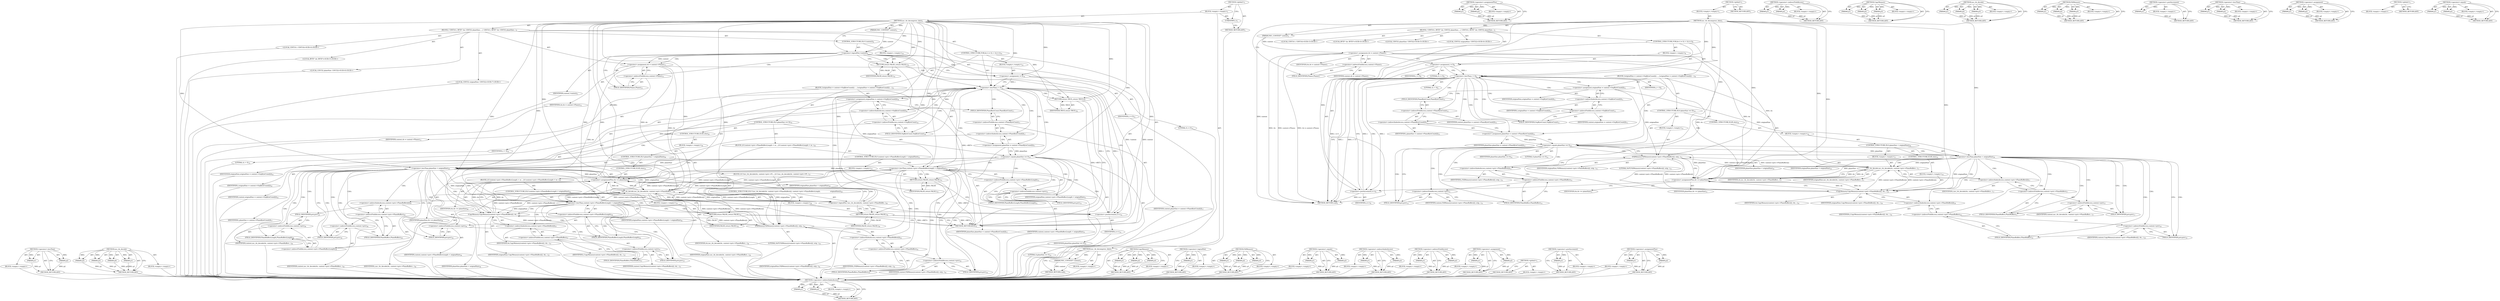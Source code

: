 digraph "&lt;operator&gt;.assignmentPlus" {
vulnerable_136 [label=<(METHOD,&lt;operator&gt;.indirectIndexAccess)>];
vulnerable_137 [label=<(PARAM,p1)>];
vulnerable_138 [label=<(PARAM,p2)>];
vulnerable_139 [label=<(BLOCK,&lt;empty&gt;,&lt;empty&gt;)>];
vulnerable_140 [label=<(METHOD_RETURN,ANY)>];
vulnerable_164 [label=<(METHOD,&lt;operator&gt;.assignmentPlus)>];
vulnerable_165 [label=<(PARAM,p1)>];
vulnerable_166 [label=<(PARAM,p2)>];
vulnerable_167 [label=<(BLOCK,&lt;empty&gt;,&lt;empty&gt;)>];
vulnerable_168 [label=<(METHOD_RETURN,ANY)>];
vulnerable_6 [label=<(METHOD,&lt;global&gt;)<SUB>1</SUB>>];
vulnerable_7 [label=<(BLOCK,&lt;empty&gt;,&lt;empty&gt;)<SUB>1</SUB>>];
vulnerable_8 [label=<(METHOD,nsc_rle_decompress_data)<SUB>1</SUB>>];
vulnerable_9 [label=<(PARAM,NSC_CONTEXT* context)<SUB>1</SUB>>];
vulnerable_10 [label=<(BLOCK,{
 	UINT16 i;
 	BYTE* rle;
 	UINT32 planeSize;
...,{
 	UINT16 i;
 	BYTE* rle;
 	UINT32 planeSize;
...)<SUB>2</SUB>>];
vulnerable_11 [label="<(LOCAL,UINT16 i: UINT16)<SUB>3</SUB>>"];
vulnerable_12 [label="<(LOCAL,BYTE* rle: BYTE*)<SUB>4</SUB>>"];
vulnerable_13 [label="<(LOCAL,UINT32 planeSize: UINT32)<SUB>5</SUB>>"];
vulnerable_14 [label="<(LOCAL,UINT32 originalSize: UINT32)<SUB>6</SUB>>"];
vulnerable_15 [label=<(&lt;operator&gt;.assignment,rle = context-&gt;Planes)<SUB>7</SUB>>];
vulnerable_16 [label=<(IDENTIFIER,rle,rle = context-&gt;Planes)<SUB>7</SUB>>];
vulnerable_17 [label=<(&lt;operator&gt;.indirectFieldAccess,context-&gt;Planes)<SUB>7</SUB>>];
vulnerable_18 [label=<(IDENTIFIER,context,rle = context-&gt;Planes)<SUB>7</SUB>>];
vulnerable_19 [label=<(FIELD_IDENTIFIER,Planes,Planes)<SUB>7</SUB>>];
vulnerable_20 [label=<(CONTROL_STRUCTURE,FOR,for (i = 0;i &lt; 4;i++))<SUB>9</SUB>>];
vulnerable_21 [label=<(BLOCK,&lt;empty&gt;,&lt;empty&gt;)<SUB>9</SUB>>];
vulnerable_22 [label=<(&lt;operator&gt;.assignment,i = 0)<SUB>9</SUB>>];
vulnerable_23 [label=<(IDENTIFIER,i,i = 0)<SUB>9</SUB>>];
vulnerable_24 [label=<(LITERAL,0,i = 0)<SUB>9</SUB>>];
vulnerable_25 [label=<(&lt;operator&gt;.lessThan,i &lt; 4)<SUB>9</SUB>>];
vulnerable_26 [label=<(IDENTIFIER,i,i &lt; 4)<SUB>9</SUB>>];
vulnerable_27 [label=<(LITERAL,4,i &lt; 4)<SUB>9</SUB>>];
vulnerable_28 [label=<(&lt;operator&gt;.postIncrement,i++)<SUB>9</SUB>>];
vulnerable_29 [label=<(IDENTIFIER,i,i++)<SUB>9</SUB>>];
vulnerable_30 [label=<(BLOCK,{
		originalSize = context-&gt;OrgByteCount[i];
 	...,{
		originalSize = context-&gt;OrgByteCount[i];
 	...)<SUB>10</SUB>>];
vulnerable_31 [label=<(&lt;operator&gt;.assignment,originalSize = context-&gt;OrgByteCount[i])<SUB>11</SUB>>];
vulnerable_32 [label=<(IDENTIFIER,originalSize,originalSize = context-&gt;OrgByteCount[i])<SUB>11</SUB>>];
vulnerable_33 [label=<(&lt;operator&gt;.indirectIndexAccess,context-&gt;OrgByteCount[i])<SUB>11</SUB>>];
vulnerable_34 [label=<(&lt;operator&gt;.indirectFieldAccess,context-&gt;OrgByteCount)<SUB>11</SUB>>];
vulnerable_35 [label=<(IDENTIFIER,context,originalSize = context-&gt;OrgByteCount[i])<SUB>11</SUB>>];
vulnerable_36 [label=<(FIELD_IDENTIFIER,OrgByteCount,OrgByteCount)<SUB>11</SUB>>];
vulnerable_37 [label=<(IDENTIFIER,i,originalSize = context-&gt;OrgByteCount[i])<SUB>11</SUB>>];
vulnerable_38 [label=<(&lt;operator&gt;.assignment,planeSize = context-&gt;PlaneByteCount[i])<SUB>12</SUB>>];
vulnerable_39 [label=<(IDENTIFIER,planeSize,planeSize = context-&gt;PlaneByteCount[i])<SUB>12</SUB>>];
vulnerable_40 [label=<(&lt;operator&gt;.indirectIndexAccess,context-&gt;PlaneByteCount[i])<SUB>12</SUB>>];
vulnerable_41 [label=<(&lt;operator&gt;.indirectFieldAccess,context-&gt;PlaneByteCount)<SUB>12</SUB>>];
vulnerable_42 [label=<(IDENTIFIER,context,planeSize = context-&gt;PlaneByteCount[i])<SUB>12</SUB>>];
vulnerable_43 [label=<(FIELD_IDENTIFIER,PlaneByteCount,PlaneByteCount)<SUB>12</SUB>>];
vulnerable_44 [label=<(IDENTIFIER,i,planeSize = context-&gt;PlaneByteCount[i])<SUB>12</SUB>>];
vulnerable_45 [label=<(CONTROL_STRUCTURE,IF,if (planeSize == 0))<SUB>14</SUB>>];
vulnerable_46 [label=<(&lt;operator&gt;.equals,planeSize == 0)<SUB>14</SUB>>];
vulnerable_47 [label=<(IDENTIFIER,planeSize,planeSize == 0)<SUB>14</SUB>>];
vulnerable_48 [label=<(LITERAL,0,planeSize == 0)<SUB>14</SUB>>];
vulnerable_49 [label=<(BLOCK,&lt;empty&gt;,&lt;empty&gt;)<SUB>15</SUB>>];
vulnerable_50 [label=<(FillMemory,FillMemory(context-&gt;priv-&gt;PlaneBuffers[i], orig...)<SUB>15</SUB>>];
vulnerable_51 [label=<(&lt;operator&gt;.indirectIndexAccess,context-&gt;priv-&gt;PlaneBuffers[i])<SUB>15</SUB>>];
vulnerable_52 [label=<(&lt;operator&gt;.indirectFieldAccess,context-&gt;priv-&gt;PlaneBuffers)<SUB>15</SUB>>];
vulnerable_53 [label=<(&lt;operator&gt;.indirectFieldAccess,context-&gt;priv)<SUB>15</SUB>>];
vulnerable_54 [label=<(IDENTIFIER,context,FillMemory(context-&gt;priv-&gt;PlaneBuffers[i], orig...)<SUB>15</SUB>>];
vulnerable_55 [label=<(FIELD_IDENTIFIER,priv,priv)<SUB>15</SUB>>];
vulnerable_56 [label=<(FIELD_IDENTIFIER,PlaneBuffers,PlaneBuffers)<SUB>15</SUB>>];
vulnerable_57 [label=<(IDENTIFIER,i,FillMemory(context-&gt;priv-&gt;PlaneBuffers[i], orig...)<SUB>15</SUB>>];
vulnerable_58 [label=<(IDENTIFIER,originalSize,FillMemory(context-&gt;priv-&gt;PlaneBuffers[i], orig...)<SUB>15</SUB>>];
vulnerable_59 [label=<(LITERAL,0xFF,FillMemory(context-&gt;priv-&gt;PlaneBuffers[i], orig...)<SUB>15</SUB>>];
vulnerable_60 [label=<(CONTROL_STRUCTURE,ELSE,else)<SUB>16</SUB>>];
vulnerable_61 [label=<(BLOCK,&lt;empty&gt;,&lt;empty&gt;)<SUB>16</SUB>>];
vulnerable_62 [label=<(CONTROL_STRUCTURE,IF,if (planeSize &lt; originalSize))<SUB>16</SUB>>];
vulnerable_63 [label=<(&lt;operator&gt;.lessThan,planeSize &lt; originalSize)<SUB>16</SUB>>];
vulnerable_64 [label=<(IDENTIFIER,planeSize,planeSize &lt; originalSize)<SUB>16</SUB>>];
vulnerable_65 [label=<(IDENTIFIER,originalSize,planeSize &lt; originalSize)<SUB>16</SUB>>];
vulnerable_66 [label=<(BLOCK,&lt;empty&gt;,&lt;empty&gt;)<SUB>17</SUB>>];
vulnerable_67 [label=<(nsc_rle_decode,nsc_rle_decode(rle, context-&gt;priv-&gt;PlaneBuffers...)<SUB>17</SUB>>];
vulnerable_68 [label=<(IDENTIFIER,rle,nsc_rle_decode(rle, context-&gt;priv-&gt;PlaneBuffers...)<SUB>17</SUB>>];
vulnerable_69 [label=<(&lt;operator&gt;.indirectIndexAccess,context-&gt;priv-&gt;PlaneBuffers[i])<SUB>17</SUB>>];
vulnerable_70 [label=<(&lt;operator&gt;.indirectFieldAccess,context-&gt;priv-&gt;PlaneBuffers)<SUB>17</SUB>>];
vulnerable_71 [label=<(&lt;operator&gt;.indirectFieldAccess,context-&gt;priv)<SUB>17</SUB>>];
vulnerable_72 [label=<(IDENTIFIER,context,nsc_rle_decode(rle, context-&gt;priv-&gt;PlaneBuffers...)<SUB>17</SUB>>];
vulnerable_73 [label=<(FIELD_IDENTIFIER,priv,priv)<SUB>17</SUB>>];
vulnerable_74 [label=<(FIELD_IDENTIFIER,PlaneBuffers,PlaneBuffers)<SUB>17</SUB>>];
vulnerable_75 [label=<(IDENTIFIER,i,nsc_rle_decode(rle, context-&gt;priv-&gt;PlaneBuffers...)<SUB>17</SUB>>];
vulnerable_76 [label=<(IDENTIFIER,originalSize,nsc_rle_decode(rle, context-&gt;priv-&gt;PlaneBuffers...)<SUB>17</SUB>>];
vulnerable_77 [label=<(CONTROL_STRUCTURE,ELSE,else)<SUB>19</SUB>>];
vulnerable_78 [label=<(BLOCK,&lt;empty&gt;,&lt;empty&gt;)<SUB>19</SUB>>];
vulnerable_79 [label=<(CopyMemory,CopyMemory(context-&gt;priv-&gt;PlaneBuffers[i], rle,...)<SUB>19</SUB>>];
vulnerable_80 [label=<(&lt;operator&gt;.indirectIndexAccess,context-&gt;priv-&gt;PlaneBuffers[i])<SUB>19</SUB>>];
vulnerable_81 [label=<(&lt;operator&gt;.indirectFieldAccess,context-&gt;priv-&gt;PlaneBuffers)<SUB>19</SUB>>];
vulnerable_82 [label=<(&lt;operator&gt;.indirectFieldAccess,context-&gt;priv)<SUB>19</SUB>>];
vulnerable_83 [label=<(IDENTIFIER,context,CopyMemory(context-&gt;priv-&gt;PlaneBuffers[i], rle,...)<SUB>19</SUB>>];
vulnerable_84 [label=<(FIELD_IDENTIFIER,priv,priv)<SUB>19</SUB>>];
vulnerable_85 [label=<(FIELD_IDENTIFIER,PlaneBuffers,PlaneBuffers)<SUB>19</SUB>>];
vulnerable_86 [label=<(IDENTIFIER,i,CopyMemory(context-&gt;priv-&gt;PlaneBuffers[i], rle,...)<SUB>19</SUB>>];
vulnerable_87 [label=<(IDENTIFIER,rle,CopyMemory(context-&gt;priv-&gt;PlaneBuffers[i], rle,...)<SUB>19</SUB>>];
vulnerable_88 [label=<(IDENTIFIER,originalSize,CopyMemory(context-&gt;priv-&gt;PlaneBuffers[i], rle,...)<SUB>19</SUB>>];
vulnerable_89 [label=<(&lt;operator&gt;.assignmentPlus,rle += planeSize)<SUB>21</SUB>>];
vulnerable_90 [label=<(IDENTIFIER,rle,rle += planeSize)<SUB>21</SUB>>];
vulnerable_91 [label=<(IDENTIFIER,planeSize,rle += planeSize)<SUB>21</SUB>>];
vulnerable_92 [label=<(METHOD_RETURN,void)<SUB>1</SUB>>];
vulnerable_94 [label=<(METHOD_RETURN,ANY)<SUB>1</SUB>>];
vulnerable_122 [label=<(METHOD,&lt;operator&gt;.indirectFieldAccess)>];
vulnerable_123 [label=<(PARAM,p1)>];
vulnerable_124 [label=<(PARAM,p2)>];
vulnerable_125 [label=<(BLOCK,&lt;empty&gt;,&lt;empty&gt;)>];
vulnerable_126 [label=<(METHOD_RETURN,ANY)>];
vulnerable_158 [label=<(METHOD,CopyMemory)>];
vulnerable_159 [label=<(PARAM,p1)>];
vulnerable_160 [label=<(PARAM,p2)>];
vulnerable_161 [label=<(PARAM,p3)>];
vulnerable_162 [label=<(BLOCK,&lt;empty&gt;,&lt;empty&gt;)>];
vulnerable_163 [label=<(METHOD_RETURN,ANY)>];
vulnerable_152 [label=<(METHOD,nsc_rle_decode)>];
vulnerable_153 [label=<(PARAM,p1)>];
vulnerable_154 [label=<(PARAM,p2)>];
vulnerable_155 [label=<(PARAM,p3)>];
vulnerable_156 [label=<(BLOCK,&lt;empty&gt;,&lt;empty&gt;)>];
vulnerable_157 [label=<(METHOD_RETURN,ANY)>];
vulnerable_146 [label=<(METHOD,FillMemory)>];
vulnerable_147 [label=<(PARAM,p1)>];
vulnerable_148 [label=<(PARAM,p2)>];
vulnerable_149 [label=<(PARAM,p3)>];
vulnerable_150 [label=<(BLOCK,&lt;empty&gt;,&lt;empty&gt;)>];
vulnerable_151 [label=<(METHOD_RETURN,ANY)>];
vulnerable_132 [label=<(METHOD,&lt;operator&gt;.postIncrement)>];
vulnerable_133 [label=<(PARAM,p1)>];
vulnerable_134 [label=<(BLOCK,&lt;empty&gt;,&lt;empty&gt;)>];
vulnerable_135 [label=<(METHOD_RETURN,ANY)>];
vulnerable_127 [label=<(METHOD,&lt;operator&gt;.lessThan)>];
vulnerable_128 [label=<(PARAM,p1)>];
vulnerable_129 [label=<(PARAM,p2)>];
vulnerable_130 [label=<(BLOCK,&lt;empty&gt;,&lt;empty&gt;)>];
vulnerable_131 [label=<(METHOD_RETURN,ANY)>];
vulnerable_117 [label=<(METHOD,&lt;operator&gt;.assignment)>];
vulnerable_118 [label=<(PARAM,p1)>];
vulnerable_119 [label=<(PARAM,p2)>];
vulnerable_120 [label=<(BLOCK,&lt;empty&gt;,&lt;empty&gt;)>];
vulnerable_121 [label=<(METHOD_RETURN,ANY)>];
vulnerable_111 [label=<(METHOD,&lt;global&gt;)<SUB>1</SUB>>];
vulnerable_112 [label=<(BLOCK,&lt;empty&gt;,&lt;empty&gt;)>];
vulnerable_113 [label=<(METHOD_RETURN,ANY)>];
vulnerable_141 [label=<(METHOD,&lt;operator&gt;.equals)>];
vulnerable_142 [label=<(PARAM,p1)>];
vulnerable_143 [label=<(PARAM,p2)>];
vulnerable_144 [label=<(BLOCK,&lt;empty&gt;,&lt;empty&gt;)>];
vulnerable_145 [label=<(METHOD_RETURN,ANY)>];
fixed_179 [label=<(METHOD,&lt;operator&gt;.lessThan)>];
fixed_180 [label=<(PARAM,p1)>];
fixed_181 [label=<(PARAM,p2)>];
fixed_182 [label=<(BLOCK,&lt;empty&gt;,&lt;empty&gt;)>];
fixed_183 [label=<(METHOD_RETURN,ANY)>];
fixed_204 [label=<(METHOD,nsc_rle_decode)>];
fixed_205 [label=<(PARAM,p1)>];
fixed_206 [label=<(PARAM,p2)>];
fixed_207 [label=<(PARAM,p3)>];
fixed_208 [label=<(PARAM,p4)>];
fixed_209 [label=<(BLOCK,&lt;empty&gt;,&lt;empty&gt;)>];
fixed_210 [label=<(METHOD_RETURN,ANY)>];
fixed_6 [label=<(METHOD,&lt;global&gt;)<SUB>1</SUB>>];
fixed_7 [label=<(BLOCK,&lt;empty&gt;,&lt;empty&gt;)<SUB>1</SUB>>];
fixed_8 [label=<(METHOD,nsc_rle_decompress_data)<SUB>1</SUB>>];
fixed_9 [label=<(PARAM,NSC_CONTEXT* context)<SUB>1</SUB>>];
fixed_10 [label=<(BLOCK,&lt;empty&gt;,&lt;empty&gt;)>];
fixed_11 [label=<(METHOD_RETURN,void)<SUB>1</SUB>>];
fixed_13 [label=<(UNKNOWN,),))<SUB>1</SUB>>];
fixed_14 [label=<(METHOD,nsc_rle_decompress_data)<SUB>2</SUB>>];
fixed_15 [label=<(PARAM,NSC_CONTEXT* context)<SUB>2</SUB>>];
fixed_16 [label=<(BLOCK,{
 	UINT16 i;
 	BYTE* rle;
 	UINT32 planeSize;
...,{
 	UINT16 i;
 	BYTE* rle;
 	UINT32 planeSize;
...)<SUB>3</SUB>>];
fixed_17 [label="<(LOCAL,UINT16 i: UINT16)<SUB>4</SUB>>"];
fixed_18 [label="<(LOCAL,BYTE* rle: BYTE*)<SUB>5</SUB>>"];
fixed_19 [label="<(LOCAL,UINT32 planeSize: UINT32)<SUB>6</SUB>>"];
fixed_20 [label="<(LOCAL,UINT32 originalSize: UINT32)<SUB>7</SUB>>"];
fixed_21 [label=<(CONTROL_STRUCTURE,IF,if (!context))<SUB>9</SUB>>];
fixed_22 [label=<(&lt;operator&gt;.logicalNot,!context)<SUB>9</SUB>>];
fixed_23 [label=<(IDENTIFIER,context,!context)<SUB>9</SUB>>];
fixed_24 [label=<(BLOCK,&lt;empty&gt;,&lt;empty&gt;)<SUB>10</SUB>>];
fixed_25 [label=<(RETURN,return FALSE;,return FALSE;)<SUB>10</SUB>>];
fixed_26 [label=<(IDENTIFIER,FALSE,return FALSE;)<SUB>10</SUB>>];
fixed_27 [label=<(&lt;operator&gt;.assignment,rle = context-&gt;Planes)<SUB>12</SUB>>];
fixed_28 [label=<(IDENTIFIER,rle,rle = context-&gt;Planes)<SUB>12</SUB>>];
fixed_29 [label=<(&lt;operator&gt;.indirectFieldAccess,context-&gt;Planes)<SUB>12</SUB>>];
fixed_30 [label=<(IDENTIFIER,context,rle = context-&gt;Planes)<SUB>12</SUB>>];
fixed_31 [label=<(FIELD_IDENTIFIER,Planes,Planes)<SUB>12</SUB>>];
fixed_32 [label=<(CONTROL_STRUCTURE,FOR,for (i = 0;i &lt; 4;i++))<SUB>14</SUB>>];
fixed_33 [label=<(BLOCK,&lt;empty&gt;,&lt;empty&gt;)<SUB>14</SUB>>];
fixed_34 [label=<(&lt;operator&gt;.assignment,i = 0)<SUB>14</SUB>>];
fixed_35 [label=<(IDENTIFIER,i,i = 0)<SUB>14</SUB>>];
fixed_36 [label=<(LITERAL,0,i = 0)<SUB>14</SUB>>];
fixed_37 [label=<(&lt;operator&gt;.lessThan,i &lt; 4)<SUB>14</SUB>>];
fixed_38 [label=<(IDENTIFIER,i,i &lt; 4)<SUB>14</SUB>>];
fixed_39 [label=<(LITERAL,4,i &lt; 4)<SUB>14</SUB>>];
fixed_40 [label=<(&lt;operator&gt;.postIncrement,i++)<SUB>14</SUB>>];
fixed_41 [label=<(IDENTIFIER,i,i++)<SUB>14</SUB>>];
fixed_42 [label=<(BLOCK,{
		originalSize = context-&gt;OrgByteCount[i];
 	...,{
		originalSize = context-&gt;OrgByteCount[i];
 	...)<SUB>15</SUB>>];
fixed_43 [label=<(&lt;operator&gt;.assignment,originalSize = context-&gt;OrgByteCount[i])<SUB>16</SUB>>];
fixed_44 [label=<(IDENTIFIER,originalSize,originalSize = context-&gt;OrgByteCount[i])<SUB>16</SUB>>];
fixed_45 [label=<(&lt;operator&gt;.indirectIndexAccess,context-&gt;OrgByteCount[i])<SUB>16</SUB>>];
fixed_46 [label=<(&lt;operator&gt;.indirectFieldAccess,context-&gt;OrgByteCount)<SUB>16</SUB>>];
fixed_47 [label=<(IDENTIFIER,context,originalSize = context-&gt;OrgByteCount[i])<SUB>16</SUB>>];
fixed_48 [label=<(FIELD_IDENTIFIER,OrgByteCount,OrgByteCount)<SUB>16</SUB>>];
fixed_49 [label=<(IDENTIFIER,i,originalSize = context-&gt;OrgByteCount[i])<SUB>16</SUB>>];
fixed_50 [label=<(&lt;operator&gt;.assignment,planeSize = context-&gt;PlaneByteCount[i])<SUB>17</SUB>>];
fixed_51 [label=<(IDENTIFIER,planeSize,planeSize = context-&gt;PlaneByteCount[i])<SUB>17</SUB>>];
fixed_52 [label=<(&lt;operator&gt;.indirectIndexAccess,context-&gt;PlaneByteCount[i])<SUB>17</SUB>>];
fixed_53 [label=<(&lt;operator&gt;.indirectFieldAccess,context-&gt;PlaneByteCount)<SUB>17</SUB>>];
fixed_54 [label=<(IDENTIFIER,context,planeSize = context-&gt;PlaneByteCount[i])<SUB>17</SUB>>];
fixed_55 [label=<(FIELD_IDENTIFIER,PlaneByteCount,PlaneByteCount)<SUB>17</SUB>>];
fixed_56 [label=<(IDENTIFIER,i,planeSize = context-&gt;PlaneByteCount[i])<SUB>17</SUB>>];
fixed_57 [label=<(CONTROL_STRUCTURE,IF,if (planeSize == 0))<SUB>19</SUB>>];
fixed_58 [label=<(&lt;operator&gt;.equals,planeSize == 0)<SUB>19</SUB>>];
fixed_59 [label=<(IDENTIFIER,planeSize,planeSize == 0)<SUB>19</SUB>>];
fixed_60 [label=<(LITERAL,0,planeSize == 0)<SUB>19</SUB>>];
fixed_61 [label=<(BLOCK,{
			if (context-&gt;priv-&gt;PlaneBuffersLength &lt; or...,{
			if (context-&gt;priv-&gt;PlaneBuffersLength &lt; or...)<SUB>20</SUB>>];
fixed_62 [label=<(CONTROL_STRUCTURE,IF,if (context-&gt;priv-&gt;PlaneBuffersLength &lt; originalSize))<SUB>21</SUB>>];
fixed_63 [label=<(&lt;operator&gt;.lessThan,context-&gt;priv-&gt;PlaneBuffersLength &lt; originalSize)<SUB>21</SUB>>];
fixed_64 [label=<(&lt;operator&gt;.indirectFieldAccess,context-&gt;priv-&gt;PlaneBuffersLength)<SUB>21</SUB>>];
fixed_65 [label=<(&lt;operator&gt;.indirectFieldAccess,context-&gt;priv)<SUB>21</SUB>>];
fixed_66 [label=<(IDENTIFIER,context,context-&gt;priv-&gt;PlaneBuffersLength &lt; originalSize)<SUB>21</SUB>>];
fixed_67 [label=<(FIELD_IDENTIFIER,priv,priv)<SUB>21</SUB>>];
fixed_68 [label=<(FIELD_IDENTIFIER,PlaneBuffersLength,PlaneBuffersLength)<SUB>21</SUB>>];
fixed_69 [label=<(IDENTIFIER,originalSize,context-&gt;priv-&gt;PlaneBuffersLength &lt; originalSize)<SUB>21</SUB>>];
fixed_70 [label=<(BLOCK,&lt;empty&gt;,&lt;empty&gt;)<SUB>22</SUB>>];
fixed_71 [label=<(RETURN,return FALSE;,return FALSE;)<SUB>22</SUB>>];
fixed_72 [label=<(IDENTIFIER,FALSE,return FALSE;)<SUB>22</SUB>>];
fixed_73 [label=<(FillMemory,FillMemory(context-&gt;priv-&gt;PlaneBuffers[i], orig...)<SUB>24</SUB>>];
fixed_74 [label=<(&lt;operator&gt;.indirectIndexAccess,context-&gt;priv-&gt;PlaneBuffers[i])<SUB>24</SUB>>];
fixed_75 [label=<(&lt;operator&gt;.indirectFieldAccess,context-&gt;priv-&gt;PlaneBuffers)<SUB>24</SUB>>];
fixed_76 [label=<(&lt;operator&gt;.indirectFieldAccess,context-&gt;priv)<SUB>24</SUB>>];
fixed_77 [label=<(IDENTIFIER,context,FillMemory(context-&gt;priv-&gt;PlaneBuffers[i], orig...)<SUB>24</SUB>>];
fixed_78 [label=<(FIELD_IDENTIFIER,priv,priv)<SUB>24</SUB>>];
fixed_79 [label=<(FIELD_IDENTIFIER,PlaneBuffers,PlaneBuffers)<SUB>24</SUB>>];
fixed_80 [label=<(IDENTIFIER,i,FillMemory(context-&gt;priv-&gt;PlaneBuffers[i], orig...)<SUB>24</SUB>>];
fixed_81 [label=<(IDENTIFIER,originalSize,FillMemory(context-&gt;priv-&gt;PlaneBuffers[i], orig...)<SUB>24</SUB>>];
fixed_82 [label=<(LITERAL,0xFF,FillMemory(context-&gt;priv-&gt;PlaneBuffers[i], orig...)<SUB>24</SUB>>];
fixed_83 [label=<(CONTROL_STRUCTURE,ELSE,else)<SUB>26</SUB>>];
fixed_84 [label=<(BLOCK,&lt;empty&gt;,&lt;empty&gt;)<SUB>26</SUB>>];
fixed_85 [label=<(CONTROL_STRUCTURE,IF,if (planeSize &lt; originalSize))<SUB>26</SUB>>];
fixed_86 [label=<(&lt;operator&gt;.lessThan,planeSize &lt; originalSize)<SUB>26</SUB>>];
fixed_87 [label=<(IDENTIFIER,planeSize,planeSize &lt; originalSize)<SUB>26</SUB>>];
fixed_88 [label=<(IDENTIFIER,originalSize,planeSize &lt; originalSize)<SUB>26</SUB>>];
fixed_89 [label=<(BLOCK,{
			if (!nsc_rle_decode(rle, context-&gt;priv-&gt;Pl...,{
			if (!nsc_rle_decode(rle, context-&gt;priv-&gt;Pl...)<SUB>27</SUB>>];
fixed_90 [label=<(CONTROL_STRUCTURE,IF,if (!nsc_rle_decode(rle, context-&gt;priv-&gt;PlaneBuffers[i], context-&gt;priv-&gt;PlaneBuffersLength,
			                    originalSize)))<SUB>28</SUB>>];
fixed_91 [label=<(&lt;operator&gt;.logicalNot,!nsc_rle_decode(rle, context-&gt;priv-&gt;PlaneBuffer...)<SUB>28</SUB>>];
fixed_92 [label=<(nsc_rle_decode,nsc_rle_decode(rle, context-&gt;priv-&gt;PlaneBuffers...)<SUB>28</SUB>>];
fixed_93 [label=<(IDENTIFIER,rle,nsc_rle_decode(rle, context-&gt;priv-&gt;PlaneBuffers...)<SUB>28</SUB>>];
fixed_94 [label=<(&lt;operator&gt;.indirectIndexAccess,context-&gt;priv-&gt;PlaneBuffers[i])<SUB>28</SUB>>];
fixed_95 [label=<(&lt;operator&gt;.indirectFieldAccess,context-&gt;priv-&gt;PlaneBuffers)<SUB>28</SUB>>];
fixed_96 [label=<(&lt;operator&gt;.indirectFieldAccess,context-&gt;priv)<SUB>28</SUB>>];
fixed_97 [label=<(IDENTIFIER,context,nsc_rle_decode(rle, context-&gt;priv-&gt;PlaneBuffers...)<SUB>28</SUB>>];
fixed_98 [label=<(FIELD_IDENTIFIER,priv,priv)<SUB>28</SUB>>];
fixed_99 [label=<(FIELD_IDENTIFIER,PlaneBuffers,PlaneBuffers)<SUB>28</SUB>>];
fixed_100 [label=<(IDENTIFIER,i,nsc_rle_decode(rle, context-&gt;priv-&gt;PlaneBuffers...)<SUB>28</SUB>>];
fixed_101 [label=<(&lt;operator&gt;.indirectFieldAccess,context-&gt;priv-&gt;PlaneBuffersLength)<SUB>28</SUB>>];
fixed_102 [label=<(&lt;operator&gt;.indirectFieldAccess,context-&gt;priv)<SUB>28</SUB>>];
fixed_103 [label=<(IDENTIFIER,context,nsc_rle_decode(rle, context-&gt;priv-&gt;PlaneBuffers...)<SUB>28</SUB>>];
fixed_104 [label=<(FIELD_IDENTIFIER,priv,priv)<SUB>28</SUB>>];
fixed_105 [label=<(FIELD_IDENTIFIER,PlaneBuffersLength,PlaneBuffersLength)<SUB>28</SUB>>];
fixed_106 [label=<(IDENTIFIER,originalSize,nsc_rle_decode(rle, context-&gt;priv-&gt;PlaneBuffers...)<SUB>29</SUB>>];
fixed_107 [label=<(BLOCK,&lt;empty&gt;,&lt;empty&gt;)<SUB>30</SUB>>];
fixed_108 [label=<(RETURN,return FALSE;,return FALSE;)<SUB>30</SUB>>];
fixed_109 [label=<(IDENTIFIER,FALSE,return FALSE;)<SUB>30</SUB>>];
fixed_110 [label=<(CONTROL_STRUCTURE,ELSE,else)<SUB>33</SUB>>];
fixed_111 [label=<(BLOCK,{
			if (context-&gt;priv-&gt;PlaneBuffersLength &lt; or...,{
			if (context-&gt;priv-&gt;PlaneBuffersLength &lt; or...)<SUB>33</SUB>>];
fixed_112 [label=<(CONTROL_STRUCTURE,IF,if (context-&gt;priv-&gt;PlaneBuffersLength &lt; originalSize))<SUB>34</SUB>>];
fixed_113 [label=<(&lt;operator&gt;.lessThan,context-&gt;priv-&gt;PlaneBuffersLength &lt; originalSize)<SUB>34</SUB>>];
fixed_114 [label=<(&lt;operator&gt;.indirectFieldAccess,context-&gt;priv-&gt;PlaneBuffersLength)<SUB>34</SUB>>];
fixed_115 [label=<(&lt;operator&gt;.indirectFieldAccess,context-&gt;priv)<SUB>34</SUB>>];
fixed_116 [label=<(IDENTIFIER,context,context-&gt;priv-&gt;PlaneBuffersLength &lt; originalSize)<SUB>34</SUB>>];
fixed_117 [label=<(FIELD_IDENTIFIER,priv,priv)<SUB>34</SUB>>];
fixed_118 [label=<(FIELD_IDENTIFIER,PlaneBuffersLength,PlaneBuffersLength)<SUB>34</SUB>>];
fixed_119 [label=<(IDENTIFIER,originalSize,context-&gt;priv-&gt;PlaneBuffersLength &lt; originalSize)<SUB>34</SUB>>];
fixed_120 [label=<(BLOCK,&lt;empty&gt;,&lt;empty&gt;)<SUB>35</SUB>>];
fixed_121 [label=<(RETURN,return FALSE;,return FALSE;)<SUB>35</SUB>>];
fixed_122 [label=<(IDENTIFIER,FALSE,return FALSE;)<SUB>35</SUB>>];
fixed_123 [label=<(CopyMemory,CopyMemory(context-&gt;priv-&gt;PlaneBuffers[i], rle,...)<SUB>37</SUB>>];
fixed_124 [label=<(&lt;operator&gt;.indirectIndexAccess,context-&gt;priv-&gt;PlaneBuffers[i])<SUB>37</SUB>>];
fixed_125 [label=<(&lt;operator&gt;.indirectFieldAccess,context-&gt;priv-&gt;PlaneBuffers)<SUB>37</SUB>>];
fixed_126 [label=<(&lt;operator&gt;.indirectFieldAccess,context-&gt;priv)<SUB>37</SUB>>];
fixed_127 [label=<(IDENTIFIER,context,CopyMemory(context-&gt;priv-&gt;PlaneBuffers[i], rle,...)<SUB>37</SUB>>];
fixed_128 [label=<(FIELD_IDENTIFIER,priv,priv)<SUB>37</SUB>>];
fixed_129 [label=<(FIELD_IDENTIFIER,PlaneBuffers,PlaneBuffers)<SUB>37</SUB>>];
fixed_130 [label=<(IDENTIFIER,i,CopyMemory(context-&gt;priv-&gt;PlaneBuffers[i], rle,...)<SUB>37</SUB>>];
fixed_131 [label=<(IDENTIFIER,rle,CopyMemory(context-&gt;priv-&gt;PlaneBuffers[i], rle,...)<SUB>37</SUB>>];
fixed_132 [label=<(IDENTIFIER,originalSize,CopyMemory(context-&gt;priv-&gt;PlaneBuffers[i], rle,...)<SUB>37</SUB>>];
fixed_133 [label=<(&lt;operator&gt;.assignmentPlus,rle += planeSize)<SUB>40</SUB>>];
fixed_134 [label=<(IDENTIFIER,rle,rle += planeSize)<SUB>40</SUB>>];
fixed_135 [label=<(IDENTIFIER,planeSize,rle += planeSize)<SUB>40</SUB>>];
fixed_136 [label=<(RETURN,return TRUE;,return TRUE;)<SUB>43</SUB>>];
fixed_137 [label=<(IDENTIFIER,TRUE,return TRUE;)<SUB>43</SUB>>];
fixed_138 [label=<(METHOD_RETURN,BOOL)<SUB>2</SUB>>];
fixed_140 [label=<(METHOD_RETURN,ANY)<SUB>1</SUB>>];
fixed_211 [label=<(METHOD,CopyMemory)>];
fixed_212 [label=<(PARAM,p1)>];
fixed_213 [label=<(PARAM,p2)>];
fixed_214 [label=<(PARAM,p3)>];
fixed_215 [label=<(BLOCK,&lt;empty&gt;,&lt;empty&gt;)>];
fixed_216 [label=<(METHOD_RETURN,ANY)>];
fixed_165 [label=<(METHOD,&lt;operator&gt;.logicalNot)>];
fixed_166 [label=<(PARAM,p1)>];
fixed_167 [label=<(BLOCK,&lt;empty&gt;,&lt;empty&gt;)>];
fixed_168 [label=<(METHOD_RETURN,ANY)>];
fixed_198 [label=<(METHOD,FillMemory)>];
fixed_199 [label=<(PARAM,p1)>];
fixed_200 [label=<(PARAM,p2)>];
fixed_201 [label=<(PARAM,p3)>];
fixed_202 [label=<(BLOCK,&lt;empty&gt;,&lt;empty&gt;)>];
fixed_203 [label=<(METHOD_RETURN,ANY)>];
fixed_193 [label=<(METHOD,&lt;operator&gt;.equals)>];
fixed_194 [label=<(PARAM,p1)>];
fixed_195 [label=<(PARAM,p2)>];
fixed_196 [label=<(BLOCK,&lt;empty&gt;,&lt;empty&gt;)>];
fixed_197 [label=<(METHOD_RETURN,ANY)>];
fixed_188 [label=<(METHOD,&lt;operator&gt;.indirectIndexAccess)>];
fixed_189 [label=<(PARAM,p1)>];
fixed_190 [label=<(PARAM,p2)>];
fixed_191 [label=<(BLOCK,&lt;empty&gt;,&lt;empty&gt;)>];
fixed_192 [label=<(METHOD_RETURN,ANY)>];
fixed_174 [label=<(METHOD,&lt;operator&gt;.indirectFieldAccess)>];
fixed_175 [label=<(PARAM,p1)>];
fixed_176 [label=<(PARAM,p2)>];
fixed_177 [label=<(BLOCK,&lt;empty&gt;,&lt;empty&gt;)>];
fixed_178 [label=<(METHOD_RETURN,ANY)>];
fixed_169 [label=<(METHOD,&lt;operator&gt;.assignment)>];
fixed_170 [label=<(PARAM,p1)>];
fixed_171 [label=<(PARAM,p2)>];
fixed_172 [label=<(BLOCK,&lt;empty&gt;,&lt;empty&gt;)>];
fixed_173 [label=<(METHOD_RETURN,ANY)>];
fixed_159 [label=<(METHOD,&lt;global&gt;)<SUB>1</SUB>>];
fixed_160 [label=<(BLOCK,&lt;empty&gt;,&lt;empty&gt;)>];
fixed_161 [label=<(METHOD_RETURN,ANY)>];
fixed_184 [label=<(METHOD,&lt;operator&gt;.postIncrement)>];
fixed_185 [label=<(PARAM,p1)>];
fixed_186 [label=<(BLOCK,&lt;empty&gt;,&lt;empty&gt;)>];
fixed_187 [label=<(METHOD_RETURN,ANY)>];
fixed_217 [label=<(METHOD,&lt;operator&gt;.assignmentPlus)>];
fixed_218 [label=<(PARAM,p1)>];
fixed_219 [label=<(PARAM,p2)>];
fixed_220 [label=<(BLOCK,&lt;empty&gt;,&lt;empty&gt;)>];
fixed_221 [label=<(METHOD_RETURN,ANY)>];
vulnerable_136 -> vulnerable_137  [key=0, label="AST: "];
vulnerable_136 -> vulnerable_137  [key=1, label="DDG: "];
vulnerable_136 -> vulnerable_139  [key=0, label="AST: "];
vulnerable_136 -> vulnerable_138  [key=0, label="AST: "];
vulnerable_136 -> vulnerable_138  [key=1, label="DDG: "];
vulnerable_136 -> vulnerable_140  [key=0, label="AST: "];
vulnerable_136 -> vulnerable_140  [key=1, label="CFG: "];
vulnerable_137 -> vulnerable_140  [key=0, label="DDG: p1"];
vulnerable_138 -> vulnerable_140  [key=0, label="DDG: p2"];
vulnerable_164 -> vulnerable_165  [key=0, label="AST: "];
vulnerable_164 -> vulnerable_165  [key=1, label="DDG: "];
vulnerable_164 -> vulnerable_167  [key=0, label="AST: "];
vulnerable_164 -> vulnerable_166  [key=0, label="AST: "];
vulnerable_164 -> vulnerable_166  [key=1, label="DDG: "];
vulnerable_164 -> vulnerable_168  [key=0, label="AST: "];
vulnerable_164 -> vulnerable_168  [key=1, label="CFG: "];
vulnerable_165 -> vulnerable_168  [key=0, label="DDG: p1"];
vulnerable_166 -> vulnerable_168  [key=0, label="DDG: p2"];
vulnerable_6 -> vulnerable_7  [key=0, label="AST: "];
vulnerable_6 -> vulnerable_94  [key=0, label="AST: "];
vulnerable_6 -> vulnerable_94  [key=1, label="CFG: "];
vulnerable_7 -> vulnerable_8  [key=0, label="AST: "];
vulnerable_8 -> vulnerable_9  [key=0, label="AST: "];
vulnerable_8 -> vulnerable_9  [key=1, label="DDG: "];
vulnerable_8 -> vulnerable_10  [key=0, label="AST: "];
vulnerable_8 -> vulnerable_92  [key=0, label="AST: "];
vulnerable_8 -> vulnerable_19  [key=0, label="CFG: "];
vulnerable_8 -> vulnerable_22  [key=0, label="DDG: "];
vulnerable_8 -> vulnerable_25  [key=0, label="DDG: "];
vulnerable_8 -> vulnerable_28  [key=0, label="DDG: "];
vulnerable_8 -> vulnerable_89  [key=0, label="DDG: "];
vulnerable_8 -> vulnerable_46  [key=0, label="DDG: "];
vulnerable_8 -> vulnerable_50  [key=0, label="DDG: "];
vulnerable_8 -> vulnerable_63  [key=0, label="DDG: "];
vulnerable_8 -> vulnerable_67  [key=0, label="DDG: "];
vulnerable_8 -> vulnerable_79  [key=0, label="DDG: "];
vulnerable_9 -> vulnerable_92  [key=0, label="DDG: context"];
vulnerable_9 -> vulnerable_15  [key=0, label="DDG: context"];
vulnerable_10 -> vulnerable_11  [key=0, label="AST: "];
vulnerable_10 -> vulnerable_12  [key=0, label="AST: "];
vulnerable_10 -> vulnerable_13  [key=0, label="AST: "];
vulnerable_10 -> vulnerable_14  [key=0, label="AST: "];
vulnerable_10 -> vulnerable_15  [key=0, label="AST: "];
vulnerable_10 -> vulnerable_20  [key=0, label="AST: "];
vulnerable_15 -> vulnerable_16  [key=0, label="AST: "];
vulnerable_15 -> vulnerable_17  [key=0, label="AST: "];
vulnerable_15 -> vulnerable_22  [key=0, label="CFG: "];
vulnerable_15 -> vulnerable_92  [key=0, label="DDG: rle"];
vulnerable_15 -> vulnerable_92  [key=1, label="DDG: context-&gt;Planes"];
vulnerable_15 -> vulnerable_92  [key=2, label="DDG: rle = context-&gt;Planes"];
vulnerable_15 -> vulnerable_89  [key=0, label="DDG: rle"];
vulnerable_15 -> vulnerable_67  [key=0, label="DDG: rle"];
vulnerable_15 -> vulnerable_79  [key=0, label="DDG: rle"];
vulnerable_17 -> vulnerable_18  [key=0, label="AST: "];
vulnerable_17 -> vulnerable_19  [key=0, label="AST: "];
vulnerable_17 -> vulnerable_15  [key=0, label="CFG: "];
vulnerable_19 -> vulnerable_17  [key=0, label="CFG: "];
vulnerable_20 -> vulnerable_21  [key=0, label="AST: "];
vulnerable_20 -> vulnerable_25  [key=0, label="AST: "];
vulnerable_20 -> vulnerable_28  [key=0, label="AST: "];
vulnerable_20 -> vulnerable_30  [key=0, label="AST: "];
vulnerable_21 -> vulnerable_22  [key=0, label="AST: "];
vulnerable_22 -> vulnerable_23  [key=0, label="AST: "];
vulnerable_22 -> vulnerable_24  [key=0, label="AST: "];
vulnerable_22 -> vulnerable_25  [key=0, label="CFG: "];
vulnerable_22 -> vulnerable_25  [key=1, label="DDG: i"];
vulnerable_22 -> vulnerable_92  [key=0, label="DDG: i = 0"];
vulnerable_25 -> vulnerable_26  [key=0, label="AST: "];
vulnerable_25 -> vulnerable_27  [key=0, label="AST: "];
vulnerable_25 -> vulnerable_92  [key=0, label="CFG: "];
vulnerable_25 -> vulnerable_92  [key=1, label="DDG: i"];
vulnerable_25 -> vulnerable_92  [key=2, label="DDG: i &lt; 4"];
vulnerable_25 -> vulnerable_36  [key=0, label="CFG: "];
vulnerable_25 -> vulnerable_36  [key=1, label="CDG: "];
vulnerable_25 -> vulnerable_28  [key=0, label="DDG: i"];
vulnerable_25 -> vulnerable_28  [key=1, label="CDG: "];
vulnerable_25 -> vulnerable_34  [key=0, label="CDG: "];
vulnerable_25 -> vulnerable_89  [key=0, label="CDG: "];
vulnerable_25 -> vulnerable_46  [key=0, label="CDG: "];
vulnerable_25 -> vulnerable_38  [key=0, label="CDG: "];
vulnerable_25 -> vulnerable_25  [key=0, label="CDG: "];
vulnerable_25 -> vulnerable_40  [key=0, label="CDG: "];
vulnerable_25 -> vulnerable_43  [key=0, label="CDG: "];
vulnerable_25 -> vulnerable_33  [key=0, label="CDG: "];
vulnerable_25 -> vulnerable_41  [key=0, label="CDG: "];
vulnerable_25 -> vulnerable_31  [key=0, label="CDG: "];
vulnerable_28 -> vulnerable_29  [key=0, label="AST: "];
vulnerable_28 -> vulnerable_25  [key=0, label="CFG: "];
vulnerable_28 -> vulnerable_25  [key=1, label="DDG: i"];
vulnerable_28 -> vulnerable_92  [key=0, label="DDG: i++"];
vulnerable_30 -> vulnerable_31  [key=0, label="AST: "];
vulnerable_30 -> vulnerable_38  [key=0, label="AST: "];
vulnerable_30 -> vulnerable_45  [key=0, label="AST: "];
vulnerable_30 -> vulnerable_89  [key=0, label="AST: "];
vulnerable_31 -> vulnerable_32  [key=0, label="AST: "];
vulnerable_31 -> vulnerable_33  [key=0, label="AST: "];
vulnerable_31 -> vulnerable_43  [key=0, label="CFG: "];
vulnerable_31 -> vulnerable_50  [key=0, label="DDG: originalSize"];
vulnerable_31 -> vulnerable_63  [key=0, label="DDG: originalSize"];
vulnerable_33 -> vulnerable_34  [key=0, label="AST: "];
vulnerable_33 -> vulnerable_37  [key=0, label="AST: "];
vulnerable_33 -> vulnerable_31  [key=0, label="CFG: "];
vulnerable_34 -> vulnerable_35  [key=0, label="AST: "];
vulnerable_34 -> vulnerable_36  [key=0, label="AST: "];
vulnerable_34 -> vulnerable_33  [key=0, label="CFG: "];
vulnerable_36 -> vulnerable_34  [key=0, label="CFG: "];
vulnerable_38 -> vulnerable_39  [key=0, label="AST: "];
vulnerable_38 -> vulnerable_40  [key=0, label="AST: "];
vulnerable_38 -> vulnerable_46  [key=0, label="CFG: "];
vulnerable_38 -> vulnerable_46  [key=1, label="DDG: planeSize"];
vulnerable_40 -> vulnerable_41  [key=0, label="AST: "];
vulnerable_40 -> vulnerable_44  [key=0, label="AST: "];
vulnerable_40 -> vulnerable_38  [key=0, label="CFG: "];
vulnerable_41 -> vulnerable_42  [key=0, label="AST: "];
vulnerable_41 -> vulnerable_43  [key=0, label="AST: "];
vulnerable_41 -> vulnerable_40  [key=0, label="CFG: "];
vulnerable_43 -> vulnerable_41  [key=0, label="CFG: "];
vulnerable_45 -> vulnerable_46  [key=0, label="AST: "];
vulnerable_45 -> vulnerable_49  [key=0, label="AST: "];
vulnerable_45 -> vulnerable_60  [key=0, label="AST: "];
vulnerable_46 -> vulnerable_47  [key=0, label="AST: "];
vulnerable_46 -> vulnerable_48  [key=0, label="AST: "];
vulnerable_46 -> vulnerable_55  [key=0, label="CFG: "];
vulnerable_46 -> vulnerable_55  [key=1, label="CDG: "];
vulnerable_46 -> vulnerable_63  [key=0, label="CFG: "];
vulnerable_46 -> vulnerable_63  [key=1, label="DDG: planeSize"];
vulnerable_46 -> vulnerable_63  [key=2, label="CDG: "];
vulnerable_46 -> vulnerable_89  [key=0, label="DDG: planeSize"];
vulnerable_46 -> vulnerable_51  [key=0, label="CDG: "];
vulnerable_46 -> vulnerable_52  [key=0, label="CDG: "];
vulnerable_46 -> vulnerable_56  [key=0, label="CDG: "];
vulnerable_46 -> vulnerable_50  [key=0, label="CDG: "];
vulnerable_46 -> vulnerable_53  [key=0, label="CDG: "];
vulnerable_49 -> vulnerable_50  [key=0, label="AST: "];
vulnerable_50 -> vulnerable_51  [key=0, label="AST: "];
vulnerable_50 -> vulnerable_58  [key=0, label="AST: "];
vulnerable_50 -> vulnerable_59  [key=0, label="AST: "];
vulnerable_50 -> vulnerable_89  [key=0, label="CFG: "];
vulnerable_50 -> vulnerable_67  [key=0, label="DDG: context-&gt;priv-&gt;PlaneBuffers[i]"];
vulnerable_50 -> vulnerable_79  [key=0, label="DDG: context-&gt;priv-&gt;PlaneBuffers[i]"];
vulnerable_51 -> vulnerable_52  [key=0, label="AST: "];
vulnerable_51 -> vulnerable_57  [key=0, label="AST: "];
vulnerable_51 -> vulnerable_50  [key=0, label="CFG: "];
vulnerable_52 -> vulnerable_53  [key=0, label="AST: "];
vulnerable_52 -> vulnerable_56  [key=0, label="AST: "];
vulnerable_52 -> vulnerable_51  [key=0, label="CFG: "];
vulnerable_53 -> vulnerable_54  [key=0, label="AST: "];
vulnerable_53 -> vulnerable_55  [key=0, label="AST: "];
vulnerable_53 -> vulnerable_56  [key=0, label="CFG: "];
vulnerable_55 -> vulnerable_53  [key=0, label="CFG: "];
vulnerable_56 -> vulnerable_52  [key=0, label="CFG: "];
vulnerable_60 -> vulnerable_61  [key=0, label="AST: "];
vulnerable_61 -> vulnerable_62  [key=0, label="AST: "];
vulnerable_62 -> vulnerable_63  [key=0, label="AST: "];
vulnerable_62 -> vulnerable_66  [key=0, label="AST: "];
vulnerable_62 -> vulnerable_77  [key=0, label="AST: "];
vulnerable_63 -> vulnerable_64  [key=0, label="AST: "];
vulnerable_63 -> vulnerable_65  [key=0, label="AST: "];
vulnerable_63 -> vulnerable_73  [key=0, label="CFG: "];
vulnerable_63 -> vulnerable_73  [key=1, label="CDG: "];
vulnerable_63 -> vulnerable_84  [key=0, label="CFG: "];
vulnerable_63 -> vulnerable_84  [key=1, label="CDG: "];
vulnerable_63 -> vulnerable_89  [key=0, label="DDG: planeSize"];
vulnerable_63 -> vulnerable_67  [key=0, label="DDG: originalSize"];
vulnerable_63 -> vulnerable_67  [key=1, label="CDG: "];
vulnerable_63 -> vulnerable_79  [key=0, label="DDG: originalSize"];
vulnerable_63 -> vulnerable_79  [key=1, label="CDG: "];
vulnerable_63 -> vulnerable_81  [key=0, label="CDG: "];
vulnerable_63 -> vulnerable_85  [key=0, label="CDG: "];
vulnerable_63 -> vulnerable_69  [key=0, label="CDG: "];
vulnerable_63 -> vulnerable_74  [key=0, label="CDG: "];
vulnerable_63 -> vulnerable_82  [key=0, label="CDG: "];
vulnerable_63 -> vulnerable_80  [key=0, label="CDG: "];
vulnerable_63 -> vulnerable_71  [key=0, label="CDG: "];
vulnerable_63 -> vulnerable_70  [key=0, label="CDG: "];
vulnerable_66 -> vulnerable_67  [key=0, label="AST: "];
vulnerable_67 -> vulnerable_68  [key=0, label="AST: "];
vulnerable_67 -> vulnerable_69  [key=0, label="AST: "];
vulnerable_67 -> vulnerable_76  [key=0, label="AST: "];
vulnerable_67 -> vulnerable_89  [key=0, label="CFG: "];
vulnerable_67 -> vulnerable_89  [key=1, label="DDG: rle"];
vulnerable_67 -> vulnerable_50  [key=0, label="DDG: context-&gt;priv-&gt;PlaneBuffers[i]"];
vulnerable_67 -> vulnerable_79  [key=0, label="DDG: context-&gt;priv-&gt;PlaneBuffers[i]"];
vulnerable_69 -> vulnerable_70  [key=0, label="AST: "];
vulnerable_69 -> vulnerable_75  [key=0, label="AST: "];
vulnerable_69 -> vulnerable_67  [key=0, label="CFG: "];
vulnerable_70 -> vulnerable_71  [key=0, label="AST: "];
vulnerable_70 -> vulnerable_74  [key=0, label="AST: "];
vulnerable_70 -> vulnerable_69  [key=0, label="CFG: "];
vulnerable_71 -> vulnerable_72  [key=0, label="AST: "];
vulnerable_71 -> vulnerable_73  [key=0, label="AST: "];
vulnerable_71 -> vulnerable_74  [key=0, label="CFG: "];
vulnerable_73 -> vulnerable_71  [key=0, label="CFG: "];
vulnerable_74 -> vulnerable_70  [key=0, label="CFG: "];
vulnerable_77 -> vulnerable_78  [key=0, label="AST: "];
vulnerable_78 -> vulnerable_79  [key=0, label="AST: "];
vulnerable_79 -> vulnerable_80  [key=0, label="AST: "];
vulnerable_79 -> vulnerable_87  [key=0, label="AST: "];
vulnerable_79 -> vulnerable_88  [key=0, label="AST: "];
vulnerable_79 -> vulnerable_89  [key=0, label="CFG: "];
vulnerable_79 -> vulnerable_89  [key=1, label="DDG: rle"];
vulnerable_79 -> vulnerable_50  [key=0, label="DDG: context-&gt;priv-&gt;PlaneBuffers[i]"];
vulnerable_79 -> vulnerable_67  [key=0, label="DDG: context-&gt;priv-&gt;PlaneBuffers[i]"];
vulnerable_80 -> vulnerable_81  [key=0, label="AST: "];
vulnerable_80 -> vulnerable_86  [key=0, label="AST: "];
vulnerable_80 -> vulnerable_79  [key=0, label="CFG: "];
vulnerable_81 -> vulnerable_82  [key=0, label="AST: "];
vulnerable_81 -> vulnerable_85  [key=0, label="AST: "];
vulnerable_81 -> vulnerable_80  [key=0, label="CFG: "];
vulnerable_82 -> vulnerable_83  [key=0, label="AST: "];
vulnerable_82 -> vulnerable_84  [key=0, label="AST: "];
vulnerable_82 -> vulnerable_85  [key=0, label="CFG: "];
vulnerable_84 -> vulnerable_82  [key=0, label="CFG: "];
vulnerable_85 -> vulnerable_81  [key=0, label="CFG: "];
vulnerable_89 -> vulnerable_90  [key=0, label="AST: "];
vulnerable_89 -> vulnerable_91  [key=0, label="AST: "];
vulnerable_89 -> vulnerable_28  [key=0, label="CFG: "];
vulnerable_89 -> vulnerable_67  [key=0, label="DDG: rle"];
vulnerable_89 -> vulnerable_79  [key=0, label="DDG: rle"];
vulnerable_122 -> vulnerable_123  [key=0, label="AST: "];
vulnerable_122 -> vulnerable_123  [key=1, label="DDG: "];
vulnerable_122 -> vulnerable_125  [key=0, label="AST: "];
vulnerable_122 -> vulnerable_124  [key=0, label="AST: "];
vulnerable_122 -> vulnerable_124  [key=1, label="DDG: "];
vulnerable_122 -> vulnerable_126  [key=0, label="AST: "];
vulnerable_122 -> vulnerable_126  [key=1, label="CFG: "];
vulnerable_123 -> vulnerable_126  [key=0, label="DDG: p1"];
vulnerable_124 -> vulnerable_126  [key=0, label="DDG: p2"];
vulnerable_158 -> vulnerable_159  [key=0, label="AST: "];
vulnerable_158 -> vulnerable_159  [key=1, label="DDG: "];
vulnerable_158 -> vulnerable_162  [key=0, label="AST: "];
vulnerable_158 -> vulnerable_160  [key=0, label="AST: "];
vulnerable_158 -> vulnerable_160  [key=1, label="DDG: "];
vulnerable_158 -> vulnerable_163  [key=0, label="AST: "];
vulnerable_158 -> vulnerable_163  [key=1, label="CFG: "];
vulnerable_158 -> vulnerable_161  [key=0, label="AST: "];
vulnerable_158 -> vulnerable_161  [key=1, label="DDG: "];
vulnerable_159 -> vulnerable_163  [key=0, label="DDG: p1"];
vulnerable_160 -> vulnerable_163  [key=0, label="DDG: p2"];
vulnerable_161 -> vulnerable_163  [key=0, label="DDG: p3"];
vulnerable_152 -> vulnerable_153  [key=0, label="AST: "];
vulnerable_152 -> vulnerable_153  [key=1, label="DDG: "];
vulnerable_152 -> vulnerable_156  [key=0, label="AST: "];
vulnerable_152 -> vulnerable_154  [key=0, label="AST: "];
vulnerable_152 -> vulnerable_154  [key=1, label="DDG: "];
vulnerable_152 -> vulnerable_157  [key=0, label="AST: "];
vulnerable_152 -> vulnerable_157  [key=1, label="CFG: "];
vulnerable_152 -> vulnerable_155  [key=0, label="AST: "];
vulnerable_152 -> vulnerable_155  [key=1, label="DDG: "];
vulnerable_153 -> vulnerable_157  [key=0, label="DDG: p1"];
vulnerable_154 -> vulnerable_157  [key=0, label="DDG: p2"];
vulnerable_155 -> vulnerable_157  [key=0, label="DDG: p3"];
vulnerable_146 -> vulnerable_147  [key=0, label="AST: "];
vulnerable_146 -> vulnerable_147  [key=1, label="DDG: "];
vulnerable_146 -> vulnerable_150  [key=0, label="AST: "];
vulnerable_146 -> vulnerable_148  [key=0, label="AST: "];
vulnerable_146 -> vulnerable_148  [key=1, label="DDG: "];
vulnerable_146 -> vulnerable_151  [key=0, label="AST: "];
vulnerable_146 -> vulnerable_151  [key=1, label="CFG: "];
vulnerable_146 -> vulnerable_149  [key=0, label="AST: "];
vulnerable_146 -> vulnerable_149  [key=1, label="DDG: "];
vulnerable_147 -> vulnerable_151  [key=0, label="DDG: p1"];
vulnerable_148 -> vulnerable_151  [key=0, label="DDG: p2"];
vulnerable_149 -> vulnerable_151  [key=0, label="DDG: p3"];
vulnerable_132 -> vulnerable_133  [key=0, label="AST: "];
vulnerable_132 -> vulnerable_133  [key=1, label="DDG: "];
vulnerable_132 -> vulnerable_134  [key=0, label="AST: "];
vulnerable_132 -> vulnerable_135  [key=0, label="AST: "];
vulnerable_132 -> vulnerable_135  [key=1, label="CFG: "];
vulnerable_133 -> vulnerable_135  [key=0, label="DDG: p1"];
vulnerable_127 -> vulnerable_128  [key=0, label="AST: "];
vulnerable_127 -> vulnerable_128  [key=1, label="DDG: "];
vulnerable_127 -> vulnerable_130  [key=0, label="AST: "];
vulnerable_127 -> vulnerable_129  [key=0, label="AST: "];
vulnerable_127 -> vulnerable_129  [key=1, label="DDG: "];
vulnerable_127 -> vulnerable_131  [key=0, label="AST: "];
vulnerable_127 -> vulnerable_131  [key=1, label="CFG: "];
vulnerable_128 -> vulnerable_131  [key=0, label="DDG: p1"];
vulnerable_129 -> vulnerable_131  [key=0, label="DDG: p2"];
vulnerable_117 -> vulnerable_118  [key=0, label="AST: "];
vulnerable_117 -> vulnerable_118  [key=1, label="DDG: "];
vulnerable_117 -> vulnerable_120  [key=0, label="AST: "];
vulnerable_117 -> vulnerable_119  [key=0, label="AST: "];
vulnerable_117 -> vulnerable_119  [key=1, label="DDG: "];
vulnerable_117 -> vulnerable_121  [key=0, label="AST: "];
vulnerable_117 -> vulnerable_121  [key=1, label="CFG: "];
vulnerable_118 -> vulnerable_121  [key=0, label="DDG: p1"];
vulnerable_119 -> vulnerable_121  [key=0, label="DDG: p2"];
vulnerable_111 -> vulnerable_112  [key=0, label="AST: "];
vulnerable_111 -> vulnerable_113  [key=0, label="AST: "];
vulnerable_111 -> vulnerable_113  [key=1, label="CFG: "];
vulnerable_141 -> vulnerable_142  [key=0, label="AST: "];
vulnerable_141 -> vulnerable_142  [key=1, label="DDG: "];
vulnerable_141 -> vulnerable_144  [key=0, label="AST: "];
vulnerable_141 -> vulnerable_143  [key=0, label="AST: "];
vulnerable_141 -> vulnerable_143  [key=1, label="DDG: "];
vulnerable_141 -> vulnerable_145  [key=0, label="AST: "];
vulnerable_141 -> vulnerable_145  [key=1, label="CFG: "];
vulnerable_142 -> vulnerable_145  [key=0, label="DDG: p1"];
vulnerable_143 -> vulnerable_145  [key=0, label="DDG: p2"];
fixed_179 -> fixed_180  [key=0, label="AST: "];
fixed_179 -> fixed_180  [key=1, label="DDG: "];
fixed_179 -> fixed_182  [key=0, label="AST: "];
fixed_179 -> fixed_181  [key=0, label="AST: "];
fixed_179 -> fixed_181  [key=1, label="DDG: "];
fixed_179 -> fixed_183  [key=0, label="AST: "];
fixed_179 -> fixed_183  [key=1, label="CFG: "];
fixed_180 -> fixed_183  [key=0, label="DDG: p1"];
fixed_181 -> fixed_183  [key=0, label="DDG: p2"];
fixed_182 -> vulnerable_136  [key=0];
fixed_183 -> vulnerable_136  [key=0];
fixed_204 -> fixed_205  [key=0, label="AST: "];
fixed_204 -> fixed_205  [key=1, label="DDG: "];
fixed_204 -> fixed_209  [key=0, label="AST: "];
fixed_204 -> fixed_206  [key=0, label="AST: "];
fixed_204 -> fixed_206  [key=1, label="DDG: "];
fixed_204 -> fixed_210  [key=0, label="AST: "];
fixed_204 -> fixed_210  [key=1, label="CFG: "];
fixed_204 -> fixed_207  [key=0, label="AST: "];
fixed_204 -> fixed_207  [key=1, label="DDG: "];
fixed_204 -> fixed_208  [key=0, label="AST: "];
fixed_204 -> fixed_208  [key=1, label="DDG: "];
fixed_205 -> fixed_210  [key=0, label="DDG: p1"];
fixed_206 -> fixed_210  [key=0, label="DDG: p2"];
fixed_207 -> fixed_210  [key=0, label="DDG: p3"];
fixed_208 -> fixed_210  [key=0, label="DDG: p4"];
fixed_209 -> vulnerable_136  [key=0];
fixed_210 -> vulnerable_136  [key=0];
fixed_6 -> fixed_7  [key=0, label="AST: "];
fixed_6 -> fixed_140  [key=0, label="AST: "];
fixed_6 -> fixed_13  [key=0, label="CFG: "];
fixed_7 -> fixed_8  [key=0, label="AST: "];
fixed_7 -> fixed_13  [key=0, label="AST: "];
fixed_7 -> fixed_14  [key=0, label="AST: "];
fixed_8 -> fixed_9  [key=0, label="AST: "];
fixed_8 -> fixed_9  [key=1, label="DDG: "];
fixed_8 -> fixed_10  [key=0, label="AST: "];
fixed_8 -> fixed_11  [key=0, label="AST: "];
fixed_8 -> fixed_11  [key=1, label="CFG: "];
fixed_9 -> fixed_11  [key=0, label="DDG: context"];
fixed_10 -> vulnerable_136  [key=0];
fixed_11 -> vulnerable_136  [key=0];
fixed_13 -> fixed_140  [key=0, label="CFG: "];
fixed_14 -> fixed_15  [key=0, label="AST: "];
fixed_14 -> fixed_15  [key=1, label="DDG: "];
fixed_14 -> fixed_16  [key=0, label="AST: "];
fixed_14 -> fixed_138  [key=0, label="AST: "];
fixed_14 -> fixed_22  [key=0, label="CFG: "];
fixed_14 -> fixed_22  [key=1, label="DDG: "];
fixed_14 -> fixed_136  [key=0, label="DDG: "];
fixed_14 -> fixed_137  [key=0, label="DDG: "];
fixed_14 -> fixed_25  [key=0, label="DDG: "];
fixed_14 -> fixed_34  [key=0, label="DDG: "];
fixed_14 -> fixed_37  [key=0, label="DDG: "];
fixed_14 -> fixed_40  [key=0, label="DDG: "];
fixed_14 -> fixed_133  [key=0, label="DDG: "];
fixed_14 -> fixed_26  [key=0, label="DDG: "];
fixed_14 -> fixed_58  [key=0, label="DDG: "];
fixed_14 -> fixed_73  [key=0, label="DDG: "];
fixed_14 -> fixed_63  [key=0, label="DDG: "];
fixed_14 -> fixed_71  [key=0, label="DDG: "];
fixed_14 -> fixed_72  [key=0, label="DDG: "];
fixed_14 -> fixed_86  [key=0, label="DDG: "];
fixed_14 -> fixed_108  [key=0, label="DDG: "];
fixed_14 -> fixed_123  [key=0, label="DDG: "];
fixed_14 -> fixed_92  [key=0, label="DDG: "];
fixed_14 -> fixed_109  [key=0, label="DDG: "];
fixed_14 -> fixed_113  [key=0, label="DDG: "];
fixed_14 -> fixed_121  [key=0, label="DDG: "];
fixed_14 -> fixed_122  [key=0, label="DDG: "];
fixed_15 -> fixed_22  [key=0, label="DDG: context"];
fixed_16 -> fixed_17  [key=0, label="AST: "];
fixed_16 -> fixed_18  [key=0, label="AST: "];
fixed_16 -> fixed_19  [key=0, label="AST: "];
fixed_16 -> fixed_20  [key=0, label="AST: "];
fixed_16 -> fixed_21  [key=0, label="AST: "];
fixed_16 -> fixed_27  [key=0, label="AST: "];
fixed_16 -> fixed_32  [key=0, label="AST: "];
fixed_16 -> fixed_136  [key=0, label="AST: "];
fixed_17 -> vulnerable_136  [key=0];
fixed_18 -> vulnerable_136  [key=0];
fixed_19 -> vulnerable_136  [key=0];
fixed_20 -> vulnerable_136  [key=0];
fixed_21 -> fixed_22  [key=0, label="AST: "];
fixed_21 -> fixed_24  [key=0, label="AST: "];
fixed_22 -> fixed_23  [key=0, label="AST: "];
fixed_22 -> fixed_25  [key=0, label="CFG: "];
fixed_22 -> fixed_25  [key=1, label="CDG: "];
fixed_22 -> fixed_31  [key=0, label="CFG: "];
fixed_22 -> fixed_31  [key=1, label="CDG: "];
fixed_22 -> fixed_138  [key=0, label="DDG: context"];
fixed_22 -> fixed_138  [key=1, label="DDG: !context"];
fixed_22 -> fixed_27  [key=0, label="DDG: context"];
fixed_22 -> fixed_27  [key=1, label="CDG: "];
fixed_22 -> fixed_34  [key=0, label="CDG: "];
fixed_22 -> fixed_37  [key=0, label="CDG: "];
fixed_22 -> fixed_29  [key=0, label="CDG: "];
fixed_23 -> vulnerable_136  [key=0];
fixed_24 -> fixed_25  [key=0, label="AST: "];
fixed_25 -> fixed_26  [key=0, label="AST: "];
fixed_25 -> fixed_138  [key=0, label="CFG: "];
fixed_25 -> fixed_138  [key=1, label="DDG: &lt;RET&gt;"];
fixed_26 -> fixed_25  [key=0, label="DDG: FALSE"];
fixed_27 -> fixed_28  [key=0, label="AST: "];
fixed_27 -> fixed_29  [key=0, label="AST: "];
fixed_27 -> fixed_34  [key=0, label="CFG: "];
fixed_27 -> fixed_133  [key=0, label="DDG: rle"];
fixed_27 -> fixed_123  [key=0, label="DDG: rle"];
fixed_27 -> fixed_92  [key=0, label="DDG: rle"];
fixed_28 -> vulnerable_136  [key=0];
fixed_29 -> fixed_30  [key=0, label="AST: "];
fixed_29 -> fixed_31  [key=0, label="AST: "];
fixed_29 -> fixed_27  [key=0, label="CFG: "];
fixed_30 -> vulnerable_136  [key=0];
fixed_31 -> fixed_29  [key=0, label="CFG: "];
fixed_32 -> fixed_33  [key=0, label="AST: "];
fixed_32 -> fixed_37  [key=0, label="AST: "];
fixed_32 -> fixed_40  [key=0, label="AST: "];
fixed_32 -> fixed_42  [key=0, label="AST: "];
fixed_33 -> fixed_34  [key=0, label="AST: "];
fixed_34 -> fixed_35  [key=0, label="AST: "];
fixed_34 -> fixed_36  [key=0, label="AST: "];
fixed_34 -> fixed_37  [key=0, label="CFG: "];
fixed_34 -> fixed_37  [key=1, label="DDG: i"];
fixed_35 -> vulnerable_136  [key=0];
fixed_36 -> vulnerable_136  [key=0];
fixed_37 -> fixed_38  [key=0, label="AST: "];
fixed_37 -> fixed_39  [key=0, label="AST: "];
fixed_37 -> fixed_48  [key=0, label="CFG: "];
fixed_37 -> fixed_48  [key=1, label="CDG: "];
fixed_37 -> fixed_136  [key=0, label="CFG: "];
fixed_37 -> fixed_136  [key=1, label="CDG: "];
fixed_37 -> fixed_40  [key=0, label="DDG: i"];
fixed_37 -> fixed_52  [key=0, label="CDG: "];
fixed_37 -> fixed_50  [key=0, label="CDG: "];
fixed_37 -> fixed_43  [key=0, label="CDG: "];
fixed_37 -> fixed_58  [key=0, label="CDG: "];
fixed_37 -> fixed_46  [key=0, label="CDG: "];
fixed_37 -> fixed_45  [key=0, label="CDG: "];
fixed_37 -> fixed_53  [key=0, label="CDG: "];
fixed_37 -> fixed_55  [key=0, label="CDG: "];
fixed_38 -> vulnerable_136  [key=0];
fixed_39 -> vulnerable_136  [key=0];
fixed_40 -> fixed_41  [key=0, label="AST: "];
fixed_40 -> fixed_37  [key=0, label="CFG: "];
fixed_40 -> fixed_37  [key=1, label="DDG: i"];
fixed_41 -> vulnerable_136  [key=0];
fixed_42 -> fixed_43  [key=0, label="AST: "];
fixed_42 -> fixed_50  [key=0, label="AST: "];
fixed_42 -> fixed_57  [key=0, label="AST: "];
fixed_42 -> fixed_133  [key=0, label="AST: "];
fixed_43 -> fixed_44  [key=0, label="AST: "];
fixed_43 -> fixed_45  [key=0, label="AST: "];
fixed_43 -> fixed_55  [key=0, label="CFG: "];
fixed_43 -> fixed_63  [key=0, label="DDG: originalSize"];
fixed_43 -> fixed_86  [key=0, label="DDG: originalSize"];
fixed_44 -> vulnerable_136  [key=0];
fixed_45 -> fixed_46  [key=0, label="AST: "];
fixed_45 -> fixed_49  [key=0, label="AST: "];
fixed_45 -> fixed_43  [key=0, label="CFG: "];
fixed_46 -> fixed_47  [key=0, label="AST: "];
fixed_46 -> fixed_48  [key=0, label="AST: "];
fixed_46 -> fixed_45  [key=0, label="CFG: "];
fixed_47 -> vulnerable_136  [key=0];
fixed_48 -> fixed_46  [key=0, label="CFG: "];
fixed_49 -> vulnerable_136  [key=0];
fixed_50 -> fixed_51  [key=0, label="AST: "];
fixed_50 -> fixed_52  [key=0, label="AST: "];
fixed_50 -> fixed_58  [key=0, label="CFG: "];
fixed_50 -> fixed_58  [key=1, label="DDG: planeSize"];
fixed_51 -> vulnerable_136  [key=0];
fixed_52 -> fixed_53  [key=0, label="AST: "];
fixed_52 -> fixed_56  [key=0, label="AST: "];
fixed_52 -> fixed_50  [key=0, label="CFG: "];
fixed_53 -> fixed_54  [key=0, label="AST: "];
fixed_53 -> fixed_55  [key=0, label="AST: "];
fixed_53 -> fixed_52  [key=0, label="CFG: "];
fixed_54 -> vulnerable_136  [key=0];
fixed_55 -> fixed_53  [key=0, label="CFG: "];
fixed_56 -> vulnerable_136  [key=0];
fixed_57 -> fixed_58  [key=0, label="AST: "];
fixed_57 -> fixed_61  [key=0, label="AST: "];
fixed_57 -> fixed_83  [key=0, label="AST: "];
fixed_58 -> fixed_59  [key=0, label="AST: "];
fixed_58 -> fixed_60  [key=0, label="AST: "];
fixed_58 -> fixed_67  [key=0, label="CFG: "];
fixed_58 -> fixed_67  [key=1, label="CDG: "];
fixed_58 -> fixed_86  [key=0, label="CFG: "];
fixed_58 -> fixed_86  [key=1, label="DDG: planeSize"];
fixed_58 -> fixed_86  [key=2, label="CDG: "];
fixed_58 -> fixed_133  [key=0, label="DDG: planeSize"];
fixed_58 -> fixed_68  [key=0, label="CDG: "];
fixed_58 -> fixed_64  [key=0, label="CDG: "];
fixed_58 -> fixed_65  [key=0, label="CDG: "];
fixed_58 -> fixed_63  [key=0, label="CDG: "];
fixed_59 -> vulnerable_136  [key=0];
fixed_60 -> vulnerable_136  [key=0];
fixed_61 -> fixed_62  [key=0, label="AST: "];
fixed_61 -> fixed_73  [key=0, label="AST: "];
fixed_62 -> fixed_63  [key=0, label="AST: "];
fixed_62 -> fixed_70  [key=0, label="AST: "];
fixed_63 -> fixed_64  [key=0, label="AST: "];
fixed_63 -> fixed_69  [key=0, label="AST: "];
fixed_63 -> fixed_71  [key=0, label="CFG: "];
fixed_63 -> fixed_71  [key=1, label="CDG: "];
fixed_63 -> fixed_78  [key=0, label="CFG: "];
fixed_63 -> fixed_78  [key=1, label="CDG: "];
fixed_63 -> fixed_73  [key=0, label="DDG: originalSize"];
fixed_63 -> fixed_73  [key=1, label="CDG: "];
fixed_63 -> fixed_92  [key=0, label="DDG: context-&gt;priv-&gt;PlaneBuffersLength"];
fixed_63 -> fixed_113  [key=0, label="DDG: context-&gt;priv-&gt;PlaneBuffersLength"];
fixed_63 -> fixed_75  [key=0, label="CDG: "];
fixed_63 -> fixed_37  [key=0, label="CDG: "];
fixed_63 -> fixed_74  [key=0, label="CDG: "];
fixed_63 -> fixed_40  [key=0, label="CDG: "];
fixed_63 -> fixed_76  [key=0, label="CDG: "];
fixed_63 -> fixed_79  [key=0, label="CDG: "];
fixed_63 -> fixed_133  [key=0, label="CDG: "];
fixed_64 -> fixed_65  [key=0, label="AST: "];
fixed_64 -> fixed_68  [key=0, label="AST: "];
fixed_64 -> fixed_63  [key=0, label="CFG: "];
fixed_65 -> fixed_66  [key=0, label="AST: "];
fixed_65 -> fixed_67  [key=0, label="AST: "];
fixed_65 -> fixed_68  [key=0, label="CFG: "];
fixed_66 -> vulnerable_136  [key=0];
fixed_67 -> fixed_65  [key=0, label="CFG: "];
fixed_68 -> fixed_64  [key=0, label="CFG: "];
fixed_69 -> vulnerable_136  [key=0];
fixed_70 -> fixed_71  [key=0, label="AST: "];
fixed_71 -> fixed_72  [key=0, label="AST: "];
fixed_71 -> fixed_138  [key=0, label="CFG: "];
fixed_71 -> fixed_138  [key=1, label="DDG: &lt;RET&gt;"];
fixed_72 -> fixed_71  [key=0, label="DDG: FALSE"];
fixed_73 -> fixed_74  [key=0, label="AST: "];
fixed_73 -> fixed_81  [key=0, label="AST: "];
fixed_73 -> fixed_82  [key=0, label="AST: "];
fixed_73 -> fixed_133  [key=0, label="CFG: "];
fixed_73 -> fixed_123  [key=0, label="DDG: context-&gt;priv-&gt;PlaneBuffers[i]"];
fixed_73 -> fixed_92  [key=0, label="DDG: context-&gt;priv-&gt;PlaneBuffers[i]"];
fixed_74 -> fixed_75  [key=0, label="AST: "];
fixed_74 -> fixed_80  [key=0, label="AST: "];
fixed_74 -> fixed_73  [key=0, label="CFG: "];
fixed_75 -> fixed_76  [key=0, label="AST: "];
fixed_75 -> fixed_79  [key=0, label="AST: "];
fixed_75 -> fixed_74  [key=0, label="CFG: "];
fixed_76 -> fixed_77  [key=0, label="AST: "];
fixed_76 -> fixed_78  [key=0, label="AST: "];
fixed_76 -> fixed_79  [key=0, label="CFG: "];
fixed_77 -> vulnerable_136  [key=0];
fixed_78 -> fixed_76  [key=0, label="CFG: "];
fixed_79 -> fixed_75  [key=0, label="CFG: "];
fixed_80 -> vulnerable_136  [key=0];
fixed_81 -> vulnerable_136  [key=0];
fixed_82 -> vulnerable_136  [key=0];
fixed_83 -> fixed_84  [key=0, label="AST: "];
fixed_84 -> fixed_85  [key=0, label="AST: "];
fixed_85 -> fixed_86  [key=0, label="AST: "];
fixed_85 -> fixed_89  [key=0, label="AST: "];
fixed_85 -> fixed_110  [key=0, label="AST: "];
fixed_86 -> fixed_87  [key=0, label="AST: "];
fixed_86 -> fixed_88  [key=0, label="AST: "];
fixed_86 -> fixed_98  [key=0, label="CFG: "];
fixed_86 -> fixed_98  [key=1, label="CDG: "];
fixed_86 -> fixed_117  [key=0, label="CFG: "];
fixed_86 -> fixed_117  [key=1, label="CDG: "];
fixed_86 -> fixed_133  [key=0, label="DDG: planeSize"];
fixed_86 -> fixed_92  [key=0, label="DDG: originalSize"];
fixed_86 -> fixed_92  [key=1, label="CDG: "];
fixed_86 -> fixed_113  [key=0, label="DDG: originalSize"];
fixed_86 -> fixed_113  [key=1, label="CDG: "];
fixed_86 -> fixed_94  [key=0, label="CDG: "];
fixed_86 -> fixed_115  [key=0, label="CDG: "];
fixed_86 -> fixed_96  [key=0, label="CDG: "];
fixed_86 -> fixed_102  [key=0, label="CDG: "];
fixed_86 -> fixed_114  [key=0, label="CDG: "];
fixed_86 -> fixed_104  [key=0, label="CDG: "];
fixed_86 -> fixed_95  [key=0, label="CDG: "];
fixed_86 -> fixed_91  [key=0, label="CDG: "];
fixed_86 -> fixed_101  [key=0, label="CDG: "];
fixed_86 -> fixed_118  [key=0, label="CDG: "];
fixed_86 -> fixed_99  [key=0, label="CDG: "];
fixed_86 -> fixed_105  [key=0, label="CDG: "];
fixed_87 -> vulnerable_136  [key=0];
fixed_88 -> vulnerable_136  [key=0];
fixed_89 -> fixed_90  [key=0, label="AST: "];
fixed_90 -> fixed_91  [key=0, label="AST: "];
fixed_90 -> fixed_107  [key=0, label="AST: "];
fixed_91 -> fixed_92  [key=0, label="AST: "];
fixed_91 -> fixed_108  [key=0, label="CFG: "];
fixed_91 -> fixed_108  [key=1, label="CDG: "];
fixed_91 -> fixed_133  [key=0, label="CFG: "];
fixed_91 -> fixed_133  [key=1, label="CDG: "];
fixed_91 -> fixed_37  [key=0, label="CDG: "];
fixed_91 -> fixed_40  [key=0, label="CDG: "];
fixed_92 -> fixed_93  [key=0, label="AST: "];
fixed_92 -> fixed_94  [key=0, label="AST: "];
fixed_92 -> fixed_101  [key=0, label="AST: "];
fixed_92 -> fixed_106  [key=0, label="AST: "];
fixed_92 -> fixed_91  [key=0, label="CFG: "];
fixed_92 -> fixed_91  [key=1, label="DDG: rle"];
fixed_92 -> fixed_91  [key=2, label="DDG: context-&gt;priv-&gt;PlaneBuffers[i]"];
fixed_92 -> fixed_91  [key=3, label="DDG: context-&gt;priv-&gt;PlaneBuffersLength"];
fixed_92 -> fixed_91  [key=4, label="DDG: originalSize"];
fixed_92 -> fixed_133  [key=0, label="DDG: rle"];
fixed_92 -> fixed_73  [key=0, label="DDG: context-&gt;priv-&gt;PlaneBuffers[i]"];
fixed_92 -> fixed_63  [key=0, label="DDG: context-&gt;priv-&gt;PlaneBuffersLength"];
fixed_92 -> fixed_123  [key=0, label="DDG: context-&gt;priv-&gt;PlaneBuffers[i]"];
fixed_92 -> fixed_113  [key=0, label="DDG: context-&gt;priv-&gt;PlaneBuffersLength"];
fixed_93 -> vulnerable_136  [key=0];
fixed_94 -> fixed_95  [key=0, label="AST: "];
fixed_94 -> fixed_100  [key=0, label="AST: "];
fixed_94 -> fixed_104  [key=0, label="CFG: "];
fixed_95 -> fixed_96  [key=0, label="AST: "];
fixed_95 -> fixed_99  [key=0, label="AST: "];
fixed_95 -> fixed_94  [key=0, label="CFG: "];
fixed_96 -> fixed_97  [key=0, label="AST: "];
fixed_96 -> fixed_98  [key=0, label="AST: "];
fixed_96 -> fixed_99  [key=0, label="CFG: "];
fixed_97 -> vulnerable_136  [key=0];
fixed_98 -> fixed_96  [key=0, label="CFG: "];
fixed_99 -> fixed_95  [key=0, label="CFG: "];
fixed_100 -> vulnerable_136  [key=0];
fixed_101 -> fixed_102  [key=0, label="AST: "];
fixed_101 -> fixed_105  [key=0, label="AST: "];
fixed_101 -> fixed_92  [key=0, label="CFG: "];
fixed_102 -> fixed_103  [key=0, label="AST: "];
fixed_102 -> fixed_104  [key=0, label="AST: "];
fixed_102 -> fixed_105  [key=0, label="CFG: "];
fixed_103 -> vulnerable_136  [key=0];
fixed_104 -> fixed_102  [key=0, label="CFG: "];
fixed_105 -> fixed_101  [key=0, label="CFG: "];
fixed_106 -> vulnerable_136  [key=0];
fixed_107 -> fixed_108  [key=0, label="AST: "];
fixed_108 -> fixed_109  [key=0, label="AST: "];
fixed_108 -> fixed_138  [key=0, label="CFG: "];
fixed_108 -> fixed_138  [key=1, label="DDG: &lt;RET&gt;"];
fixed_109 -> fixed_108  [key=0, label="DDG: FALSE"];
fixed_110 -> fixed_111  [key=0, label="AST: "];
fixed_111 -> fixed_112  [key=0, label="AST: "];
fixed_111 -> fixed_123  [key=0, label="AST: "];
fixed_112 -> fixed_113  [key=0, label="AST: "];
fixed_112 -> fixed_120  [key=0, label="AST: "];
fixed_113 -> fixed_114  [key=0, label="AST: "];
fixed_113 -> fixed_119  [key=0, label="AST: "];
fixed_113 -> fixed_121  [key=0, label="CFG: "];
fixed_113 -> fixed_121  [key=1, label="CDG: "];
fixed_113 -> fixed_128  [key=0, label="CFG: "];
fixed_113 -> fixed_128  [key=1, label="CDG: "];
fixed_113 -> fixed_63  [key=0, label="DDG: context-&gt;priv-&gt;PlaneBuffersLength"];
fixed_113 -> fixed_123  [key=0, label="DDG: originalSize"];
fixed_113 -> fixed_123  [key=1, label="CDG: "];
fixed_113 -> fixed_92  [key=0, label="DDG: context-&gt;priv-&gt;PlaneBuffersLength"];
fixed_113 -> fixed_37  [key=0, label="CDG: "];
fixed_113 -> fixed_40  [key=0, label="CDG: "];
fixed_113 -> fixed_129  [key=0, label="CDG: "];
fixed_113 -> fixed_126  [key=0, label="CDG: "];
fixed_113 -> fixed_124  [key=0, label="CDG: "];
fixed_113 -> fixed_125  [key=0, label="CDG: "];
fixed_113 -> fixed_133  [key=0, label="CDG: "];
fixed_114 -> fixed_115  [key=0, label="AST: "];
fixed_114 -> fixed_118  [key=0, label="AST: "];
fixed_114 -> fixed_113  [key=0, label="CFG: "];
fixed_115 -> fixed_116  [key=0, label="AST: "];
fixed_115 -> fixed_117  [key=0, label="AST: "];
fixed_115 -> fixed_118  [key=0, label="CFG: "];
fixed_116 -> vulnerable_136  [key=0];
fixed_117 -> fixed_115  [key=0, label="CFG: "];
fixed_118 -> fixed_114  [key=0, label="CFG: "];
fixed_119 -> vulnerable_136  [key=0];
fixed_120 -> fixed_121  [key=0, label="AST: "];
fixed_121 -> fixed_122  [key=0, label="AST: "];
fixed_121 -> fixed_138  [key=0, label="CFG: "];
fixed_121 -> fixed_138  [key=1, label="DDG: &lt;RET&gt;"];
fixed_122 -> fixed_121  [key=0, label="DDG: FALSE"];
fixed_123 -> fixed_124  [key=0, label="AST: "];
fixed_123 -> fixed_131  [key=0, label="AST: "];
fixed_123 -> fixed_132  [key=0, label="AST: "];
fixed_123 -> fixed_133  [key=0, label="CFG: "];
fixed_123 -> fixed_133  [key=1, label="DDG: rle"];
fixed_123 -> fixed_73  [key=0, label="DDG: context-&gt;priv-&gt;PlaneBuffers[i]"];
fixed_123 -> fixed_92  [key=0, label="DDG: context-&gt;priv-&gt;PlaneBuffers[i]"];
fixed_124 -> fixed_125  [key=0, label="AST: "];
fixed_124 -> fixed_130  [key=0, label="AST: "];
fixed_124 -> fixed_123  [key=0, label="CFG: "];
fixed_125 -> fixed_126  [key=0, label="AST: "];
fixed_125 -> fixed_129  [key=0, label="AST: "];
fixed_125 -> fixed_124  [key=0, label="CFG: "];
fixed_126 -> fixed_127  [key=0, label="AST: "];
fixed_126 -> fixed_128  [key=0, label="AST: "];
fixed_126 -> fixed_129  [key=0, label="CFG: "];
fixed_127 -> vulnerable_136  [key=0];
fixed_128 -> fixed_126  [key=0, label="CFG: "];
fixed_129 -> fixed_125  [key=0, label="CFG: "];
fixed_130 -> vulnerable_136  [key=0];
fixed_131 -> vulnerable_136  [key=0];
fixed_132 -> vulnerable_136  [key=0];
fixed_133 -> fixed_134  [key=0, label="AST: "];
fixed_133 -> fixed_135  [key=0, label="AST: "];
fixed_133 -> fixed_40  [key=0, label="CFG: "];
fixed_133 -> fixed_123  [key=0, label="DDG: rle"];
fixed_133 -> fixed_92  [key=0, label="DDG: rle"];
fixed_134 -> vulnerable_136  [key=0];
fixed_135 -> vulnerable_136  [key=0];
fixed_136 -> fixed_137  [key=0, label="AST: "];
fixed_136 -> fixed_138  [key=0, label="CFG: "];
fixed_136 -> fixed_138  [key=1, label="DDG: &lt;RET&gt;"];
fixed_137 -> fixed_136  [key=0, label="DDG: TRUE"];
fixed_138 -> vulnerable_136  [key=0];
fixed_140 -> vulnerable_136  [key=0];
fixed_211 -> fixed_212  [key=0, label="AST: "];
fixed_211 -> fixed_212  [key=1, label="DDG: "];
fixed_211 -> fixed_215  [key=0, label="AST: "];
fixed_211 -> fixed_213  [key=0, label="AST: "];
fixed_211 -> fixed_213  [key=1, label="DDG: "];
fixed_211 -> fixed_216  [key=0, label="AST: "];
fixed_211 -> fixed_216  [key=1, label="CFG: "];
fixed_211 -> fixed_214  [key=0, label="AST: "];
fixed_211 -> fixed_214  [key=1, label="DDG: "];
fixed_212 -> fixed_216  [key=0, label="DDG: p1"];
fixed_213 -> fixed_216  [key=0, label="DDG: p2"];
fixed_214 -> fixed_216  [key=0, label="DDG: p3"];
fixed_215 -> vulnerable_136  [key=0];
fixed_216 -> vulnerable_136  [key=0];
fixed_165 -> fixed_166  [key=0, label="AST: "];
fixed_165 -> fixed_166  [key=1, label="DDG: "];
fixed_165 -> fixed_167  [key=0, label="AST: "];
fixed_165 -> fixed_168  [key=0, label="AST: "];
fixed_165 -> fixed_168  [key=1, label="CFG: "];
fixed_166 -> fixed_168  [key=0, label="DDG: p1"];
fixed_167 -> vulnerable_136  [key=0];
fixed_168 -> vulnerable_136  [key=0];
fixed_198 -> fixed_199  [key=0, label="AST: "];
fixed_198 -> fixed_199  [key=1, label="DDG: "];
fixed_198 -> fixed_202  [key=0, label="AST: "];
fixed_198 -> fixed_200  [key=0, label="AST: "];
fixed_198 -> fixed_200  [key=1, label="DDG: "];
fixed_198 -> fixed_203  [key=0, label="AST: "];
fixed_198 -> fixed_203  [key=1, label="CFG: "];
fixed_198 -> fixed_201  [key=0, label="AST: "];
fixed_198 -> fixed_201  [key=1, label="DDG: "];
fixed_199 -> fixed_203  [key=0, label="DDG: p1"];
fixed_200 -> fixed_203  [key=0, label="DDG: p2"];
fixed_201 -> fixed_203  [key=0, label="DDG: p3"];
fixed_202 -> vulnerable_136  [key=0];
fixed_203 -> vulnerable_136  [key=0];
fixed_193 -> fixed_194  [key=0, label="AST: "];
fixed_193 -> fixed_194  [key=1, label="DDG: "];
fixed_193 -> fixed_196  [key=0, label="AST: "];
fixed_193 -> fixed_195  [key=0, label="AST: "];
fixed_193 -> fixed_195  [key=1, label="DDG: "];
fixed_193 -> fixed_197  [key=0, label="AST: "];
fixed_193 -> fixed_197  [key=1, label="CFG: "];
fixed_194 -> fixed_197  [key=0, label="DDG: p1"];
fixed_195 -> fixed_197  [key=0, label="DDG: p2"];
fixed_196 -> vulnerable_136  [key=0];
fixed_197 -> vulnerable_136  [key=0];
fixed_188 -> fixed_189  [key=0, label="AST: "];
fixed_188 -> fixed_189  [key=1, label="DDG: "];
fixed_188 -> fixed_191  [key=0, label="AST: "];
fixed_188 -> fixed_190  [key=0, label="AST: "];
fixed_188 -> fixed_190  [key=1, label="DDG: "];
fixed_188 -> fixed_192  [key=0, label="AST: "];
fixed_188 -> fixed_192  [key=1, label="CFG: "];
fixed_189 -> fixed_192  [key=0, label="DDG: p1"];
fixed_190 -> fixed_192  [key=0, label="DDG: p2"];
fixed_191 -> vulnerable_136  [key=0];
fixed_192 -> vulnerable_136  [key=0];
fixed_174 -> fixed_175  [key=0, label="AST: "];
fixed_174 -> fixed_175  [key=1, label="DDG: "];
fixed_174 -> fixed_177  [key=0, label="AST: "];
fixed_174 -> fixed_176  [key=0, label="AST: "];
fixed_174 -> fixed_176  [key=1, label="DDG: "];
fixed_174 -> fixed_178  [key=0, label="AST: "];
fixed_174 -> fixed_178  [key=1, label="CFG: "];
fixed_175 -> fixed_178  [key=0, label="DDG: p1"];
fixed_176 -> fixed_178  [key=0, label="DDG: p2"];
fixed_177 -> vulnerable_136  [key=0];
fixed_178 -> vulnerable_136  [key=0];
fixed_169 -> fixed_170  [key=0, label="AST: "];
fixed_169 -> fixed_170  [key=1, label="DDG: "];
fixed_169 -> fixed_172  [key=0, label="AST: "];
fixed_169 -> fixed_171  [key=0, label="AST: "];
fixed_169 -> fixed_171  [key=1, label="DDG: "];
fixed_169 -> fixed_173  [key=0, label="AST: "];
fixed_169 -> fixed_173  [key=1, label="CFG: "];
fixed_170 -> fixed_173  [key=0, label="DDG: p1"];
fixed_171 -> fixed_173  [key=0, label="DDG: p2"];
fixed_172 -> vulnerable_136  [key=0];
fixed_173 -> vulnerable_136  [key=0];
fixed_159 -> fixed_160  [key=0, label="AST: "];
fixed_159 -> fixed_161  [key=0, label="AST: "];
fixed_159 -> fixed_161  [key=1, label="CFG: "];
fixed_160 -> vulnerable_136  [key=0];
fixed_161 -> vulnerable_136  [key=0];
fixed_184 -> fixed_185  [key=0, label="AST: "];
fixed_184 -> fixed_185  [key=1, label="DDG: "];
fixed_184 -> fixed_186  [key=0, label="AST: "];
fixed_184 -> fixed_187  [key=0, label="AST: "];
fixed_184 -> fixed_187  [key=1, label="CFG: "];
fixed_185 -> fixed_187  [key=0, label="DDG: p1"];
fixed_186 -> vulnerable_136  [key=0];
fixed_187 -> vulnerable_136  [key=0];
fixed_217 -> fixed_218  [key=0, label="AST: "];
fixed_217 -> fixed_218  [key=1, label="DDG: "];
fixed_217 -> fixed_220  [key=0, label="AST: "];
fixed_217 -> fixed_219  [key=0, label="AST: "];
fixed_217 -> fixed_219  [key=1, label="DDG: "];
fixed_217 -> fixed_221  [key=0, label="AST: "];
fixed_217 -> fixed_221  [key=1, label="CFG: "];
fixed_218 -> fixed_221  [key=0, label="DDG: p1"];
fixed_219 -> fixed_221  [key=0, label="DDG: p2"];
fixed_220 -> vulnerable_136  [key=0];
fixed_221 -> vulnerable_136  [key=0];
}
